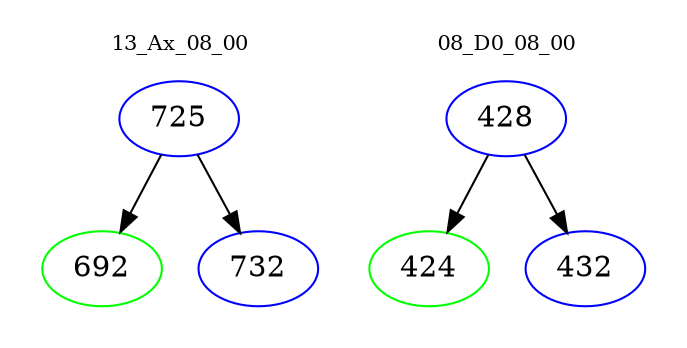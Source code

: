digraph{
subgraph cluster_0 {
color = white
label = "13_Ax_08_00";
fontsize=10;
T0_725 [label="725", color="blue"]
T0_725 -> T0_692 [color="black"]
T0_692 [label="692", color="green"]
T0_725 -> T0_732 [color="black"]
T0_732 [label="732", color="blue"]
}
subgraph cluster_1 {
color = white
label = "08_D0_08_00";
fontsize=10;
T1_428 [label="428", color="blue"]
T1_428 -> T1_424 [color="black"]
T1_424 [label="424", color="green"]
T1_428 -> T1_432 [color="black"]
T1_432 [label="432", color="blue"]
}
}
